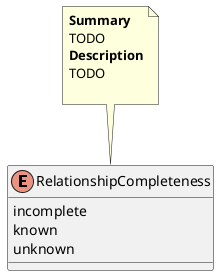 @startuml
enum RelationshipCompleteness {
    incomplete
    known
    unknown
}
note top of RelationshipCompleteness
<b>Summary</b>
TODO
<b>Description</b>
TODO

end note
@enduml
